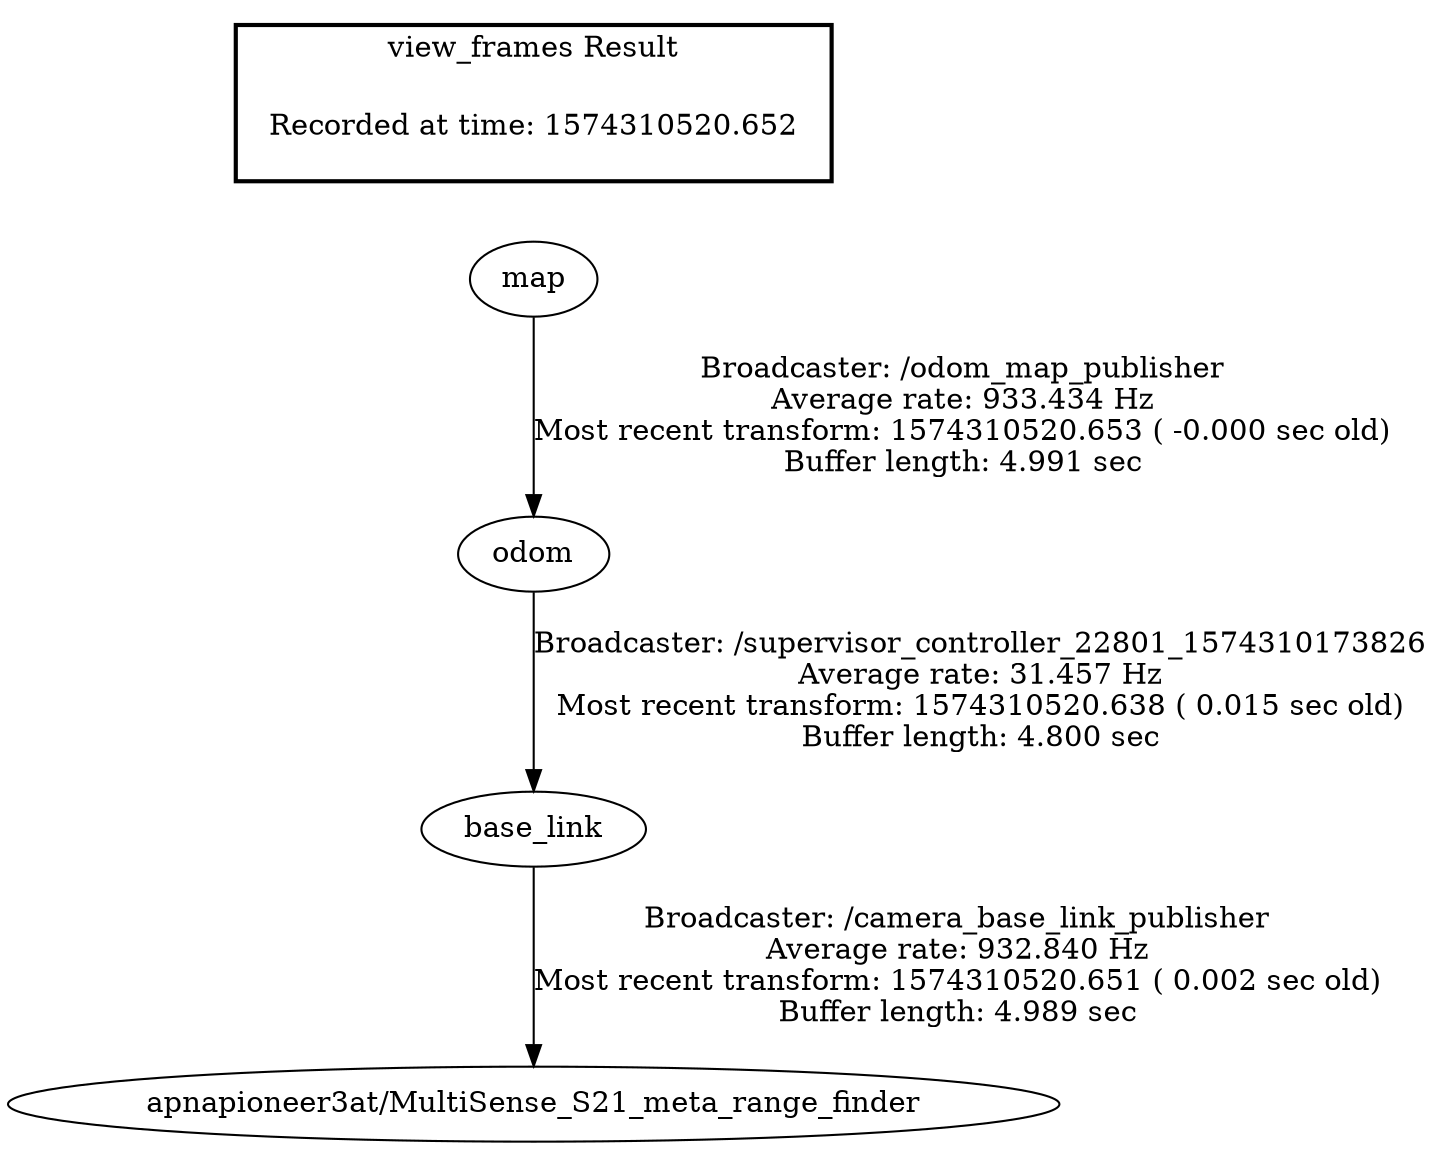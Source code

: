 digraph G {
"map" -> "odom"[label="Broadcaster: /odom_map_publisher\nAverage rate: 933.434 Hz\nMost recent transform: 1574310520.653 ( -0.000 sec old)\nBuffer length: 4.991 sec\n"];
"base_link" -> "apnapioneer3at/MultiSense_S21_meta_range_finder"[label="Broadcaster: /camera_base_link_publisher\nAverage rate: 932.840 Hz\nMost recent transform: 1574310520.651 ( 0.002 sec old)\nBuffer length: 4.989 sec\n"];
"odom" -> "base_link"[label="Broadcaster: /supervisor_controller_22801_1574310173826\nAverage rate: 31.457 Hz\nMost recent transform: 1574310520.638 ( 0.015 sec old)\nBuffer length: 4.800 sec\n"];
edge [style=invis];
 subgraph cluster_legend { style=bold; color=black; label ="view_frames Result";
"Recorded at time: 1574310520.652"[ shape=plaintext ] ;
 }->"map";
}